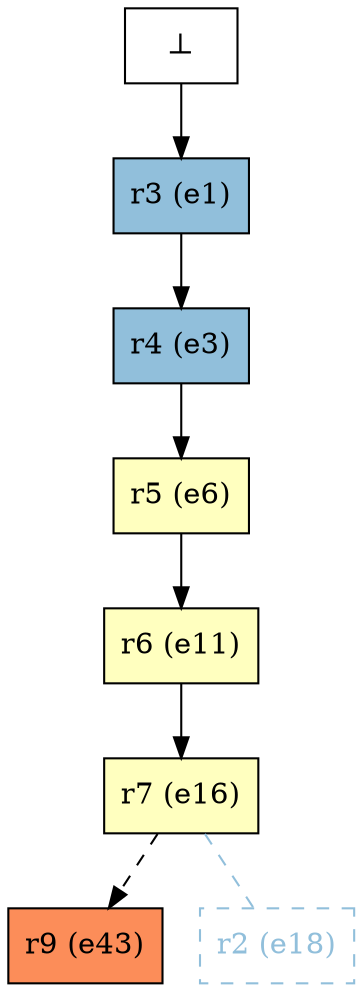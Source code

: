digraph test {
  e0 -> e1;
  e1 -> e3;
  e3 -> e6;
  e6 -> e11;
  e11 -> e16;
  e16 -> e43 [style=dashed];
  e16 -> e18 [arrowhead=none color="#91bfdb" style=dashed];

  e1 [color="black" fillcolor="#91bfdb" label="r3 (e1)" shape=box style=filled];
  e3 [color="black" fillcolor="#91bfdb" label="r4 (e3)" shape=box style=filled];
  e6 [color="black" fillcolor="#ffffbf" label="r5 (e6)" shape=box style=filled];
  e11 [color="black" fillcolor="#ffffbf" label="r6 (e11)" shape=box style=filled];
  e16 [color="black" fillcolor="#ffffbf" label="r7 (e16)" shape=box style=filled];
  e18 [fillcolor="transparent" color="#91bfdb" label= <<FONT COLOR="#91bfdb">r2 (e18)</FONT>> shape=box style=dashed];
  e43 [color="black" fillcolor="#fc8d59" label="r9 (e43)" shape=box style=filled];
  e0 [fillcolor=white label="⊥" shape=box style=filled];
}
